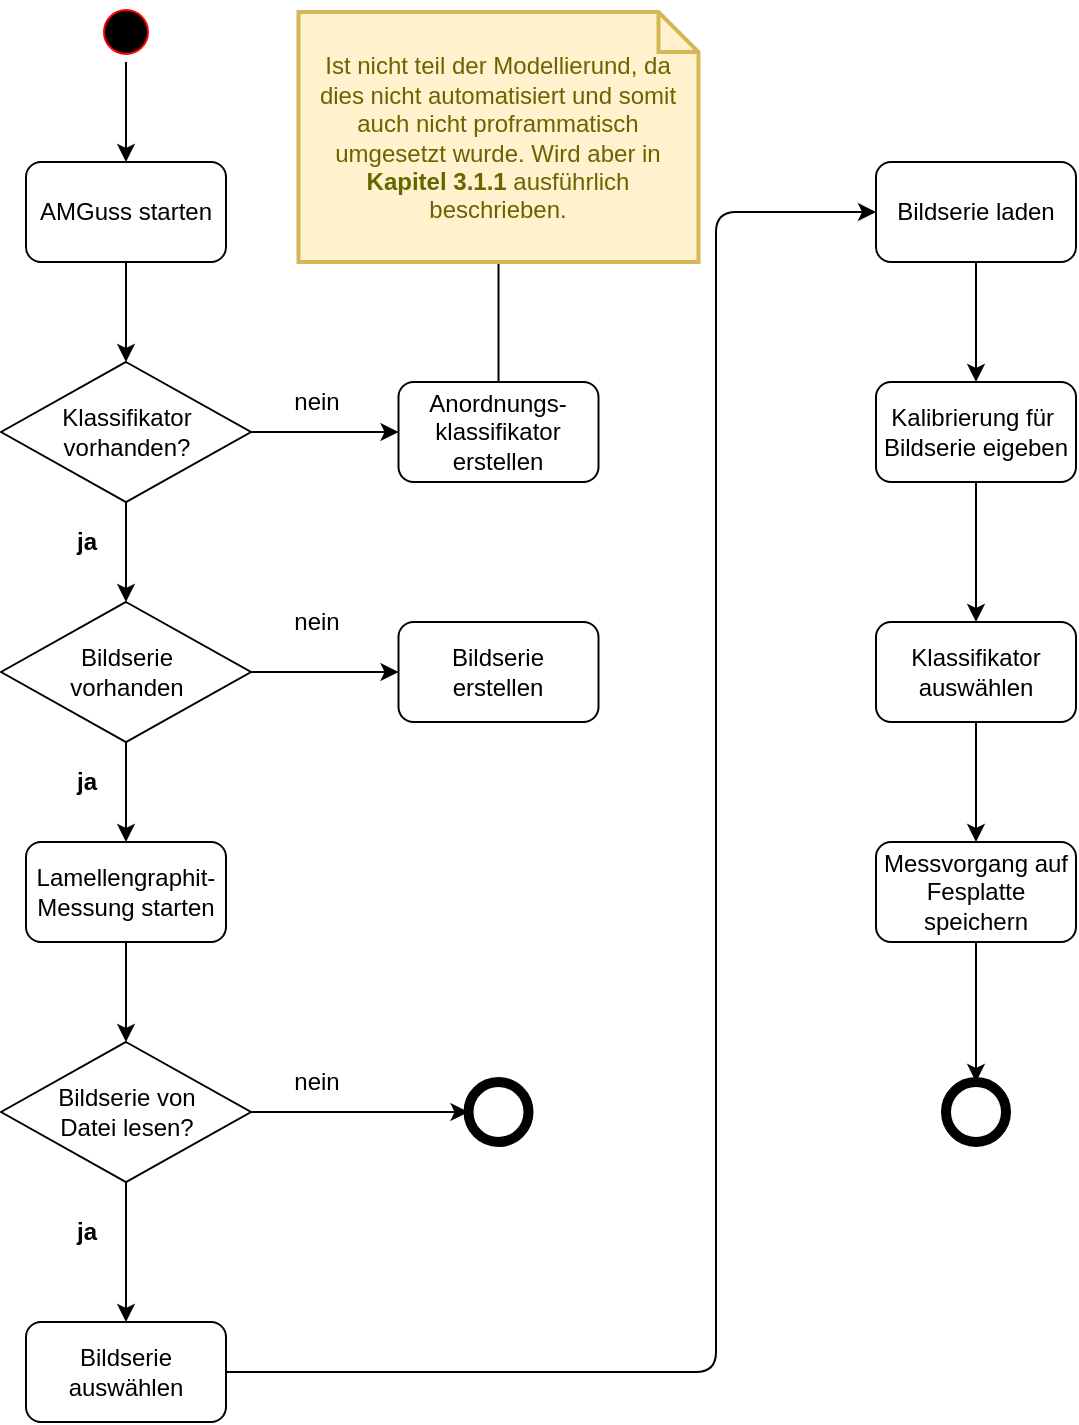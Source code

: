<mxfile version="14.6.13" type="device"><diagram id="0cp8FbKmrDDWQ9BymdSI" name="Seite-1"><mxGraphModel dx="1182" dy="792" grid="0" gridSize="10" guides="1" tooltips="1" connect="1" arrows="1" fold="1" page="1" pageScale="1" pageWidth="827" pageHeight="1169" math="0" shadow="0"><root><mxCell id="0"/><mxCell id="1" parent="0"/><mxCell id="h053MISelG3bGiyJhrfF-37" style="edgeStyle=orthogonalEdgeStyle;curved=0;rounded=1;sketch=0;orthogonalLoop=1;jettySize=auto;html=1;entryX=0.5;entryY=0;entryDx=0;entryDy=0;fontSize=12;endArrow=classic;endFill=1;" edge="1" parent="1" source="mZb8H5w4iBh2y0f10wdc-1" target="mZb8H5w4iBh2y0f10wdc-4"><mxGeometry relative="1" as="geometry"/></mxCell><mxCell id="mZb8H5w4iBh2y0f10wdc-1" value="Lamellengraphit-Messung starten" style="rounded=1;whiteSpace=wrap;html=1;" parent="1" vertex="1"><mxGeometry x="105" y="490" width="100" height="50" as="geometry"/></mxCell><mxCell id="h053MISelG3bGiyJhrfF-2" style="edgeStyle=orthogonalEdgeStyle;curved=0;rounded=1;sketch=0;orthogonalLoop=1;jettySize=auto;html=1;entryX=0.5;entryY=0;entryDx=0;entryDy=0;fontSize=12;" edge="1" parent="1" source="mZb8H5w4iBh2y0f10wdc-2" target="h053MISelG3bGiyJhrfF-1"><mxGeometry relative="1" as="geometry"/></mxCell><mxCell id="mZb8H5w4iBh2y0f10wdc-2" value="" style="ellipse;html=1;shape=startState;fillColor=#000000;strokeColor=#ff0000;" parent="1" vertex="1"><mxGeometry x="140" y="70" width="30" height="30" as="geometry"/></mxCell><mxCell id="h053MISelG3bGiyJhrfF-38" style="edgeStyle=orthogonalEdgeStyle;curved=0;rounded=1;sketch=0;orthogonalLoop=1;jettySize=auto;html=1;entryX=0.5;entryY=0;entryDx=0;entryDy=0;fontSize=12;endArrow=classic;endFill=1;" edge="1" parent="1" source="mZb8H5w4iBh2y0f10wdc-4" target="mZb8H5w4iBh2y0f10wdc-6"><mxGeometry relative="1" as="geometry"/></mxCell><mxCell id="h053MISelG3bGiyJhrfF-40" style="edgeStyle=orthogonalEdgeStyle;curved=0;rounded=1;sketch=0;orthogonalLoop=1;jettySize=auto;html=1;entryX=0;entryY=0.5;entryDx=0;entryDy=0;fontSize=12;endArrow=classic;endFill=1;" edge="1" parent="1" source="mZb8H5w4iBh2y0f10wdc-4" target="h053MISelG3bGiyJhrfF-19"><mxGeometry relative="1" as="geometry"/></mxCell><mxCell id="mZb8H5w4iBh2y0f10wdc-4" value="Bildserie von &lt;br&gt;Datei lesen?" style="rhombus;whiteSpace=wrap;html=1;" parent="1" vertex="1"><mxGeometry x="92.5" y="590" width="125" height="70" as="geometry"/></mxCell><mxCell id="h053MISelG3bGiyJhrfF-39" style="edgeStyle=orthogonalEdgeStyle;curved=0;rounded=1;sketch=0;orthogonalLoop=1;jettySize=auto;html=1;entryX=0;entryY=0.5;entryDx=0;entryDy=0;fontSize=12;endArrow=classic;endFill=1;" edge="1" parent="1" source="mZb8H5w4iBh2y0f10wdc-6" target="h053MISelG3bGiyJhrfF-22"><mxGeometry relative="1" as="geometry"><Array as="points"><mxPoint x="450" y="755"/><mxPoint x="450" y="175"/></Array></mxGeometry></mxCell><mxCell id="mZb8H5w4iBh2y0f10wdc-6" value="Bildserie auswählen" style="rounded=1;whiteSpace=wrap;html=1;" parent="1" vertex="1"><mxGeometry x="105" y="730" width="100" height="50" as="geometry"/></mxCell><mxCell id="mZb8H5w4iBh2y0f10wdc-8" value="ja" style="text;html=1;align=center;verticalAlign=middle;resizable=0;points=[];autosize=1;strokeColor=none;fontSize=12;fontStyle=1" parent="1" vertex="1"><mxGeometry x="120" y="330" width="30" height="20" as="geometry"/></mxCell><mxCell id="h053MISelG3bGiyJhrfF-7" style="edgeStyle=orthogonalEdgeStyle;curved=0;rounded=1;sketch=0;orthogonalLoop=1;jettySize=auto;html=1;entryX=0.5;entryY=0;entryDx=0;entryDy=0;fontSize=12;" edge="1" parent="1" source="h053MISelG3bGiyJhrfF-1" target="h053MISelG3bGiyJhrfF-4"><mxGeometry relative="1" as="geometry"/></mxCell><mxCell id="h053MISelG3bGiyJhrfF-1" value="AMGuss starten" style="rounded=1;whiteSpace=wrap;html=1;" vertex="1" parent="1"><mxGeometry x="105" y="150" width="100" height="50" as="geometry"/></mxCell><mxCell id="h053MISelG3bGiyJhrfF-11" style="edgeStyle=orthogonalEdgeStyle;curved=0;rounded=1;sketch=0;orthogonalLoop=1;jettySize=auto;html=1;entryX=0;entryY=0.5;entryDx=0;entryDy=0;fontSize=12;" edge="1" parent="1" source="h053MISelG3bGiyJhrfF-4" target="h053MISelG3bGiyJhrfF-9"><mxGeometry relative="1" as="geometry"/></mxCell><mxCell id="h053MISelG3bGiyJhrfF-30" style="edgeStyle=orthogonalEdgeStyle;curved=0;rounded=1;sketch=0;orthogonalLoop=1;jettySize=auto;html=1;entryX=0.5;entryY=0;entryDx=0;entryDy=0;fontSize=12;" edge="1" parent="1" source="h053MISelG3bGiyJhrfF-4" target="h053MISelG3bGiyJhrfF-29"><mxGeometry relative="1" as="geometry"/></mxCell><mxCell id="h053MISelG3bGiyJhrfF-4" value="Klassifikator vorhanden?" style="rhombus;whiteSpace=wrap;html=1;" vertex="1" parent="1"><mxGeometry x="92.5" y="250" width="125" height="70" as="geometry"/></mxCell><mxCell id="h053MISelG3bGiyJhrfF-8" value="nein" style="text;html=1;align=center;verticalAlign=middle;resizable=0;points=[];autosize=1;strokeColor=none;fontSize=12;" vertex="1" parent="1"><mxGeometry x="230" y="260" width="40" height="20" as="geometry"/></mxCell><mxCell id="h053MISelG3bGiyJhrfF-26" style="edgeStyle=orthogonalEdgeStyle;curved=0;rounded=1;sketch=0;orthogonalLoop=1;jettySize=auto;html=1;entryX=0.5;entryY=1;entryDx=0;entryDy=0;entryPerimeter=0;fontSize=12;endArrow=none;endFill=0;" edge="1" parent="1" source="h053MISelG3bGiyJhrfF-9" target="h053MISelG3bGiyJhrfF-24"><mxGeometry relative="1" as="geometry"/></mxCell><mxCell id="h053MISelG3bGiyJhrfF-9" value="Anordnungs-&lt;br&gt;klassifikator erstellen" style="rounded=1;whiteSpace=wrap;html=1;" vertex="1" parent="1"><mxGeometry x="291.25" y="260" width="100" height="50" as="geometry"/></mxCell><mxCell id="h053MISelG3bGiyJhrfF-19" value="" style="shape=ellipse;html=1;dashed=0;whitespace=wrap;aspect=fixed;strokeWidth=5;perimeter=ellipsePerimeter;rounded=0;sketch=0;fontSize=12;" vertex="1" parent="1"><mxGeometry x="326.25" y="610" width="30" height="30" as="geometry"/></mxCell><mxCell id="h053MISelG3bGiyJhrfF-43" style="edgeStyle=orthogonalEdgeStyle;curved=0;rounded=1;sketch=0;orthogonalLoop=1;jettySize=auto;html=1;entryX=0.5;entryY=0;entryDx=0;entryDy=0;fontSize=12;endArrow=classic;endFill=1;" edge="1" parent="1" source="h053MISelG3bGiyJhrfF-22" target="h053MISelG3bGiyJhrfF-42"><mxGeometry relative="1" as="geometry"/></mxCell><mxCell id="h053MISelG3bGiyJhrfF-22" value="Bildserie laden" style="rounded=1;whiteSpace=wrap;html=1;" vertex="1" parent="1"><mxGeometry x="530" y="150" width="100" height="50" as="geometry"/></mxCell><mxCell id="h053MISelG3bGiyJhrfF-24" value="Ist nicht teil der Modellierund, da dies nicht automatisiert und somit auch nicht proframmatisch umgesetzt wurde. Wird aber in &lt;b&gt;Kapitel 3.1.1&lt;/b&gt; ausführlich beschrieben." style="shape=note;strokeWidth=2;fontSize=12;size=20;whiteSpace=wrap;html=1;fillColor=#fff2cc;strokeColor=#d6b656;fontColor=#666600;rounded=0;sketch=0;" vertex="1" parent="1"><mxGeometry x="241.25" y="75" width="200" height="125" as="geometry"/></mxCell><mxCell id="h053MISelG3bGiyJhrfF-27" value="nein" style="text;html=1;align=center;verticalAlign=middle;resizable=0;points=[];autosize=1;strokeColor=none;fontSize=12;" vertex="1" parent="1"><mxGeometry x="230" y="600" width="40" height="20" as="geometry"/></mxCell><mxCell id="h053MISelG3bGiyJhrfF-28" value="ja" style="text;html=1;align=center;verticalAlign=middle;resizable=0;points=[];autosize=1;strokeColor=none;fontSize=12;fontStyle=1" vertex="1" parent="1"><mxGeometry x="120" y="675" width="30" height="20" as="geometry"/></mxCell><mxCell id="h053MISelG3bGiyJhrfF-35" style="edgeStyle=orthogonalEdgeStyle;curved=0;rounded=1;sketch=0;orthogonalLoop=1;jettySize=auto;html=1;entryX=0;entryY=0.5;entryDx=0;entryDy=0;fontSize=12;endArrow=classic;endFill=1;" edge="1" parent="1" source="h053MISelG3bGiyJhrfF-29" target="h053MISelG3bGiyJhrfF-34"><mxGeometry relative="1" as="geometry"/></mxCell><mxCell id="h053MISelG3bGiyJhrfF-36" style="edgeStyle=orthogonalEdgeStyle;curved=0;rounded=1;sketch=0;orthogonalLoop=1;jettySize=auto;html=1;entryX=0.5;entryY=0;entryDx=0;entryDy=0;fontSize=12;endArrow=classic;endFill=1;" edge="1" parent="1" source="h053MISelG3bGiyJhrfF-29" target="mZb8H5w4iBh2y0f10wdc-1"><mxGeometry relative="1" as="geometry"/></mxCell><mxCell id="h053MISelG3bGiyJhrfF-29" value="Bildserie&lt;br&gt;vorhanden" style="rhombus;whiteSpace=wrap;html=1;" vertex="1" parent="1"><mxGeometry x="92.5" y="370" width="125" height="70" as="geometry"/></mxCell><mxCell id="h053MISelG3bGiyJhrfF-32" value="nein" style="text;html=1;align=center;verticalAlign=middle;resizable=0;points=[];autosize=1;strokeColor=none;fontSize=12;" vertex="1" parent="1"><mxGeometry x="230" y="370" width="40" height="20" as="geometry"/></mxCell><mxCell id="h053MISelG3bGiyJhrfF-34" value="Bildserie&lt;br&gt;erstellen" style="rounded=1;whiteSpace=wrap;html=1;" vertex="1" parent="1"><mxGeometry x="291.25" y="380" width="100" height="50" as="geometry"/></mxCell><mxCell id="h053MISelG3bGiyJhrfF-41" value="ja" style="text;html=1;align=center;verticalAlign=middle;resizable=0;points=[];autosize=1;strokeColor=none;fontSize=12;fontStyle=1" vertex="1" parent="1"><mxGeometry x="120" y="450" width="30" height="20" as="geometry"/></mxCell><mxCell id="h053MISelG3bGiyJhrfF-45" style="edgeStyle=orthogonalEdgeStyle;curved=0;rounded=1;sketch=0;orthogonalLoop=1;jettySize=auto;html=1;fontSize=12;endArrow=classic;endFill=1;" edge="1" parent="1" source="h053MISelG3bGiyJhrfF-42" target="h053MISelG3bGiyJhrfF-44"><mxGeometry relative="1" as="geometry"/></mxCell><mxCell id="h053MISelG3bGiyJhrfF-42" value="Kalibrierung für&amp;nbsp;&lt;br&gt;Bildserie eigeben" style="rounded=1;whiteSpace=wrap;html=1;" vertex="1" parent="1"><mxGeometry x="530" y="260" width="100" height="50" as="geometry"/></mxCell><mxCell id="h053MISelG3bGiyJhrfF-47" style="edgeStyle=orthogonalEdgeStyle;curved=0;rounded=1;sketch=0;orthogonalLoop=1;jettySize=auto;html=1;entryX=0.5;entryY=0;entryDx=0;entryDy=0;fontSize=12;endArrow=classic;endFill=1;" edge="1" parent="1" source="h053MISelG3bGiyJhrfF-44" target="h053MISelG3bGiyJhrfF-46"><mxGeometry relative="1" as="geometry"/></mxCell><mxCell id="h053MISelG3bGiyJhrfF-44" value="Klassifikator&lt;br&gt;auswählen" style="rounded=1;whiteSpace=wrap;html=1;" vertex="1" parent="1"><mxGeometry x="530" y="380" width="100" height="50" as="geometry"/></mxCell><mxCell id="h053MISelG3bGiyJhrfF-49" style="edgeStyle=orthogonalEdgeStyle;curved=0;rounded=1;sketch=0;orthogonalLoop=1;jettySize=auto;html=1;entryX=0.5;entryY=0;entryDx=0;entryDy=0;fontSize=12;endArrow=classic;endFill=1;" edge="1" parent="1" source="h053MISelG3bGiyJhrfF-46" target="h053MISelG3bGiyJhrfF-48"><mxGeometry relative="1" as="geometry"/></mxCell><mxCell id="h053MISelG3bGiyJhrfF-46" value="Messvorgang auf Fesplatte speichern" style="rounded=1;whiteSpace=wrap;html=1;" vertex="1" parent="1"><mxGeometry x="530" y="490" width="100" height="50" as="geometry"/></mxCell><mxCell id="h053MISelG3bGiyJhrfF-48" value="" style="shape=ellipse;html=1;dashed=0;whitespace=wrap;aspect=fixed;strokeWidth=5;perimeter=ellipsePerimeter;rounded=0;sketch=0;fontSize=12;" vertex="1" parent="1"><mxGeometry x="565" y="610" width="30" height="30" as="geometry"/></mxCell></root></mxGraphModel></diagram></mxfile>